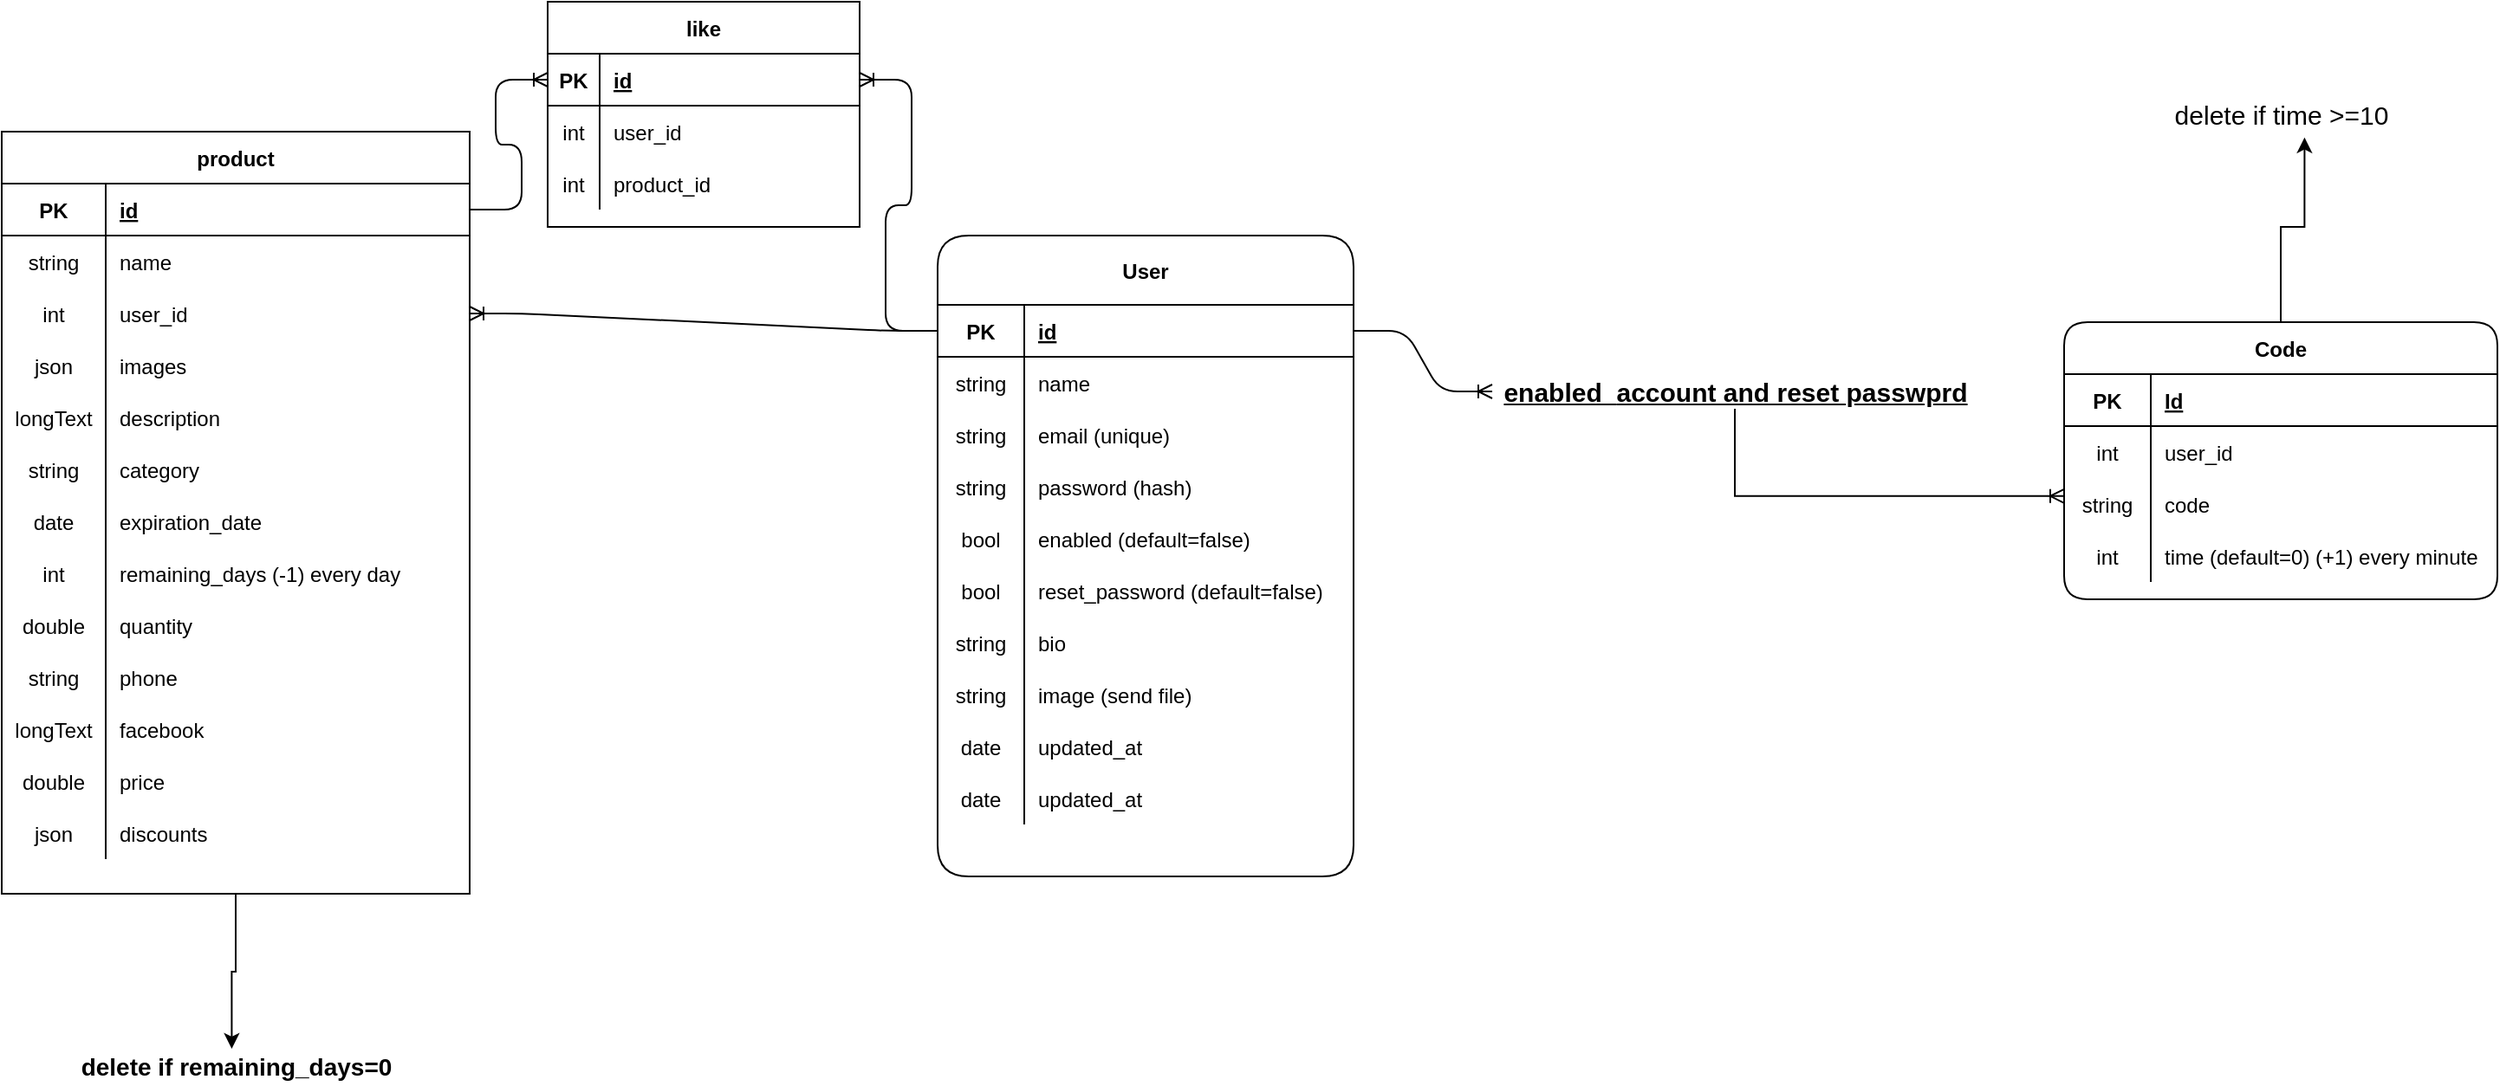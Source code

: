 <mxfile version="13.9.9" type="device"><diagram id="L5lrjn5413zzLC7rgi7X" name="Page-1"><mxGraphModel dx="1205" dy="687" grid="1" gridSize="10" guides="1" tooltips="1" connect="1" arrows="1" fold="1" page="1" pageScale="1" pageWidth="850" pageHeight="1100" math="0" shadow="0"><root><mxCell id="0"/><mxCell id="1" parent="0"/><mxCell id="fD1SsNn5i9WaP2DJgy-u-85" value="User" style="shape=table;startSize=40;container=1;collapsible=1;childLayout=tableLayout;fixedRows=1;rowLines=0;fontStyle=1;align=center;resizeLast=1;rounded=1;shadow=0;labelBackgroundColor=none;fillColor=none;fontColor=none;" parent="1" vertex="1"><mxGeometry x="650" y="180" width="240" height="370" as="geometry"/></mxCell><mxCell id="fD1SsNn5i9WaP2DJgy-u-86" value="" style="shape=partialRectangle;collapsible=0;dropTarget=0;pointerEvents=0;fillColor=none;top=0;left=0;bottom=1;right=0;points=[[0,0.5],[1,0.5]];portConstraint=eastwest;" parent="fD1SsNn5i9WaP2DJgy-u-85" vertex="1"><mxGeometry y="40" width="240" height="30" as="geometry"/></mxCell><mxCell id="fD1SsNn5i9WaP2DJgy-u-87" value="PK" style="shape=partialRectangle;connectable=0;fillColor=none;top=0;left=0;bottom=0;right=0;fontStyle=1;overflow=hidden;" parent="fD1SsNn5i9WaP2DJgy-u-86" vertex="1"><mxGeometry width="50" height="30" as="geometry"/></mxCell><mxCell id="fD1SsNn5i9WaP2DJgy-u-88" value="id" style="shape=partialRectangle;connectable=0;fillColor=none;top=0;left=0;bottom=0;right=0;align=left;spacingLeft=6;fontStyle=5;overflow=hidden;" parent="fD1SsNn5i9WaP2DJgy-u-86" vertex="1"><mxGeometry x="50" width="190" height="30" as="geometry"/></mxCell><mxCell id="fD1SsNn5i9WaP2DJgy-u-89" value="" style="shape=partialRectangle;collapsible=0;dropTarget=0;pointerEvents=0;fillColor=none;top=0;left=0;bottom=0;right=0;points=[[0,0.5],[1,0.5]];portConstraint=eastwest;" parent="fD1SsNn5i9WaP2DJgy-u-85" vertex="1"><mxGeometry y="70" width="240" height="30" as="geometry"/></mxCell><mxCell id="fD1SsNn5i9WaP2DJgy-u-90" value="string" style="shape=partialRectangle;connectable=0;fillColor=none;top=0;left=0;bottom=0;right=0;editable=1;overflow=hidden;" parent="fD1SsNn5i9WaP2DJgy-u-89" vertex="1"><mxGeometry width="50" height="30" as="geometry"/></mxCell><mxCell id="fD1SsNn5i9WaP2DJgy-u-91" value="name" style="shape=partialRectangle;connectable=0;fillColor=none;top=0;left=0;bottom=0;right=0;align=left;spacingLeft=6;overflow=hidden;" parent="fD1SsNn5i9WaP2DJgy-u-89" vertex="1"><mxGeometry x="50" width="190" height="30" as="geometry"/></mxCell><mxCell id="fD1SsNn5i9WaP2DJgy-u-92" value="" style="shape=partialRectangle;collapsible=0;dropTarget=0;pointerEvents=0;fillColor=none;top=0;left=0;bottom=0;right=0;points=[[0,0.5],[1,0.5]];portConstraint=eastwest;" parent="fD1SsNn5i9WaP2DJgy-u-85" vertex="1"><mxGeometry y="100" width="240" height="30" as="geometry"/></mxCell><mxCell id="fD1SsNn5i9WaP2DJgy-u-93" value="string" style="shape=partialRectangle;connectable=0;fillColor=none;top=0;left=0;bottom=0;right=0;editable=1;overflow=hidden;" parent="fD1SsNn5i9WaP2DJgy-u-92" vertex="1"><mxGeometry width="50" height="30" as="geometry"/></mxCell><mxCell id="fD1SsNn5i9WaP2DJgy-u-94" value="email (unique)" style="shape=partialRectangle;connectable=0;fillColor=none;top=0;left=0;bottom=0;right=0;align=left;spacingLeft=6;overflow=hidden;" parent="fD1SsNn5i9WaP2DJgy-u-92" vertex="1"><mxGeometry x="50" width="190" height="30" as="geometry"/></mxCell><mxCell id="fD1SsNn5i9WaP2DJgy-u-95" value="" style="shape=partialRectangle;collapsible=0;dropTarget=0;pointerEvents=0;fillColor=none;top=0;left=0;bottom=0;right=0;points=[[0,0.5],[1,0.5]];portConstraint=eastwest;" parent="fD1SsNn5i9WaP2DJgy-u-85" vertex="1"><mxGeometry y="130" width="240" height="30" as="geometry"/></mxCell><mxCell id="fD1SsNn5i9WaP2DJgy-u-96" value="string" style="shape=partialRectangle;connectable=0;fillColor=none;top=0;left=0;bottom=0;right=0;editable=1;overflow=hidden;" parent="fD1SsNn5i9WaP2DJgy-u-95" vertex="1"><mxGeometry width="50" height="30" as="geometry"/></mxCell><mxCell id="fD1SsNn5i9WaP2DJgy-u-97" value="password (hash)" style="shape=partialRectangle;connectable=0;fillColor=none;top=0;left=0;bottom=0;right=0;align=left;spacingLeft=6;overflow=hidden;" parent="fD1SsNn5i9WaP2DJgy-u-95" vertex="1"><mxGeometry x="50" width="190" height="30" as="geometry"/></mxCell><mxCell id="fD1SsNn5i9WaP2DJgy-u-98" value="" style="shape=partialRectangle;collapsible=0;dropTarget=0;pointerEvents=0;fillColor=none;top=0;left=0;bottom=0;right=0;points=[[0,0.5],[1,0.5]];portConstraint=eastwest;" parent="fD1SsNn5i9WaP2DJgy-u-85" vertex="1"><mxGeometry y="160" width="240" height="30" as="geometry"/></mxCell><mxCell id="fD1SsNn5i9WaP2DJgy-u-99" value="bool" style="shape=partialRectangle;connectable=0;fillColor=none;top=0;left=0;bottom=0;right=0;editable=1;overflow=hidden;" parent="fD1SsNn5i9WaP2DJgy-u-98" vertex="1"><mxGeometry width="50" height="30" as="geometry"/></mxCell><mxCell id="fD1SsNn5i9WaP2DJgy-u-100" value="enabled (default=false)" style="shape=partialRectangle;connectable=0;fillColor=none;top=0;left=0;bottom=0;right=0;align=left;spacingLeft=6;overflow=hidden;" parent="fD1SsNn5i9WaP2DJgy-u-98" vertex="1"><mxGeometry x="50" width="190" height="30" as="geometry"/></mxCell><mxCell id="fD1SsNn5i9WaP2DJgy-u-103" value="" style="shape=partialRectangle;collapsible=0;dropTarget=0;pointerEvents=0;fillColor=none;top=0;left=0;bottom=0;right=0;points=[[0,0.5],[1,0.5]];portConstraint=eastwest;" parent="fD1SsNn5i9WaP2DJgy-u-85" vertex="1"><mxGeometry y="190" width="240" height="30" as="geometry"/></mxCell><mxCell id="fD1SsNn5i9WaP2DJgy-u-104" value="bool" style="shape=partialRectangle;connectable=0;fillColor=none;top=0;left=0;bottom=0;right=0;editable=1;overflow=hidden;" parent="fD1SsNn5i9WaP2DJgy-u-103" vertex="1"><mxGeometry width="50" height="30" as="geometry"/></mxCell><mxCell id="fD1SsNn5i9WaP2DJgy-u-105" value="reset_password (default=false)" style="shape=partialRectangle;connectable=0;fillColor=none;top=0;left=0;bottom=0;right=0;align=left;spacingLeft=6;overflow=hidden;" parent="fD1SsNn5i9WaP2DJgy-u-103" vertex="1"><mxGeometry x="50" width="190" height="30" as="geometry"/></mxCell><mxCell id="fD1SsNn5i9WaP2DJgy-u-106" value="" style="shape=partialRectangle;collapsible=0;dropTarget=0;pointerEvents=0;fillColor=none;top=0;left=0;bottom=0;right=0;points=[[0,0.5],[1,0.5]];portConstraint=eastwest;" parent="fD1SsNn5i9WaP2DJgy-u-85" vertex="1"><mxGeometry y="220" width="240" height="30" as="geometry"/></mxCell><mxCell id="fD1SsNn5i9WaP2DJgy-u-107" value="string" style="shape=partialRectangle;connectable=0;fillColor=none;top=0;left=0;bottom=0;right=0;editable=1;overflow=hidden;" parent="fD1SsNn5i9WaP2DJgy-u-106" vertex="1"><mxGeometry width="50" height="30" as="geometry"/></mxCell><mxCell id="fD1SsNn5i9WaP2DJgy-u-108" value="bio" style="shape=partialRectangle;connectable=0;fillColor=none;top=0;left=0;bottom=0;right=0;align=left;spacingLeft=6;overflow=hidden;" parent="fD1SsNn5i9WaP2DJgy-u-106" vertex="1"><mxGeometry x="50" width="190" height="30" as="geometry"/></mxCell><mxCell id="fD1SsNn5i9WaP2DJgy-u-109" value="" style="shape=partialRectangle;collapsible=0;dropTarget=0;pointerEvents=0;fillColor=none;top=0;left=0;bottom=0;right=0;points=[[0,0.5],[1,0.5]];portConstraint=eastwest;" parent="fD1SsNn5i9WaP2DJgy-u-85" vertex="1"><mxGeometry y="250" width="240" height="30" as="geometry"/></mxCell><mxCell id="fD1SsNn5i9WaP2DJgy-u-110" value="string" style="shape=partialRectangle;connectable=0;fillColor=none;top=0;left=0;bottom=0;right=0;editable=1;overflow=hidden;" parent="fD1SsNn5i9WaP2DJgy-u-109" vertex="1"><mxGeometry width="50" height="30" as="geometry"/></mxCell><mxCell id="fD1SsNn5i9WaP2DJgy-u-111" value="image (send file)" style="shape=partialRectangle;connectable=0;fillColor=none;top=0;left=0;bottom=0;right=0;align=left;spacingLeft=6;overflow=hidden;" parent="fD1SsNn5i9WaP2DJgy-u-109" vertex="1"><mxGeometry x="50" width="190" height="30" as="geometry"/></mxCell><mxCell id="Z0gUD2n7byoX6qBRZ58A-9" value="" style="shape=partialRectangle;collapsible=0;dropTarget=0;pointerEvents=0;fillColor=none;top=0;left=0;bottom=0;right=0;points=[[0,0.5],[1,0.5]];portConstraint=eastwest;" parent="fD1SsNn5i9WaP2DJgy-u-85" vertex="1"><mxGeometry y="280" width="240" height="30" as="geometry"/></mxCell><mxCell id="Z0gUD2n7byoX6qBRZ58A-10" value="date" style="shape=partialRectangle;connectable=0;fillColor=none;top=0;left=0;bottom=0;right=0;editable=1;overflow=hidden;" parent="Z0gUD2n7byoX6qBRZ58A-9" vertex="1"><mxGeometry width="50" height="30" as="geometry"/></mxCell><mxCell id="Z0gUD2n7byoX6qBRZ58A-11" value="updated_at" style="shape=partialRectangle;connectable=0;fillColor=none;top=0;left=0;bottom=0;right=0;align=left;spacingLeft=6;overflow=hidden;" parent="Z0gUD2n7byoX6qBRZ58A-9" vertex="1"><mxGeometry x="50" width="190" height="30" as="geometry"/></mxCell><mxCell id="Z0gUD2n7byoX6qBRZ58A-6" value="" style="shape=partialRectangle;collapsible=0;dropTarget=0;pointerEvents=0;fillColor=none;top=0;left=0;bottom=0;right=0;points=[[0,0.5],[1,0.5]];portConstraint=eastwest;" parent="fD1SsNn5i9WaP2DJgy-u-85" vertex="1"><mxGeometry y="310" width="240" height="30" as="geometry"/></mxCell><mxCell id="Z0gUD2n7byoX6qBRZ58A-7" value="date" style="shape=partialRectangle;connectable=0;fillColor=none;top=0;left=0;bottom=0;right=0;editable=1;overflow=hidden;" parent="Z0gUD2n7byoX6qBRZ58A-6" vertex="1"><mxGeometry width="50" height="30" as="geometry"/></mxCell><mxCell id="Z0gUD2n7byoX6qBRZ58A-8" value="updated_at" style="shape=partialRectangle;connectable=0;fillColor=none;top=0;left=0;bottom=0;right=0;align=left;spacingLeft=6;overflow=hidden;" parent="Z0gUD2n7byoX6qBRZ58A-6" vertex="1"><mxGeometry x="50" width="190" height="30" as="geometry"/></mxCell><mxCell id="E0t5KqTRV-8pTMmiYUm8-40" style="edgeStyle=orthogonalEdgeStyle;rounded=0;orthogonalLoop=1;jettySize=auto;html=1;entryX=0.598;entryY=1.167;entryDx=0;entryDy=0;entryPerimeter=0;" parent="1" source="fD1SsNn5i9WaP2DJgy-u-112" target="fD1SsNn5i9WaP2DJgy-u-132" edge="1"><mxGeometry relative="1" as="geometry"/></mxCell><mxCell id="fD1SsNn5i9WaP2DJgy-u-112" value="Code" style="shape=table;startSize=30;container=1;collapsible=1;childLayout=tableLayout;fixedRows=1;rowLines=0;fontStyle=1;align=center;resizeLast=1;rounded=1;shadow=0;labelBackgroundColor=none;fillColor=none;fontColor=none;" parent="1" vertex="1"><mxGeometry x="1300" y="230" width="250" height="160" as="geometry"/></mxCell><mxCell id="fD1SsNn5i9WaP2DJgy-u-113" value="" style="shape=partialRectangle;collapsible=0;dropTarget=0;pointerEvents=0;fillColor=none;top=0;left=0;bottom=1;right=0;points=[[0,0.5],[1,0.5]];portConstraint=eastwest;" parent="fD1SsNn5i9WaP2DJgy-u-112" vertex="1"><mxGeometry y="30" width="250" height="30" as="geometry"/></mxCell><mxCell id="fD1SsNn5i9WaP2DJgy-u-114" value="PK" style="shape=partialRectangle;connectable=0;fillColor=none;top=0;left=0;bottom=0;right=0;fontStyle=1;overflow=hidden;" parent="fD1SsNn5i9WaP2DJgy-u-113" vertex="1"><mxGeometry width="50" height="30" as="geometry"/></mxCell><mxCell id="fD1SsNn5i9WaP2DJgy-u-115" value="Id" style="shape=partialRectangle;connectable=0;fillColor=none;top=0;left=0;bottom=0;right=0;align=left;spacingLeft=6;fontStyle=5;overflow=hidden;" parent="fD1SsNn5i9WaP2DJgy-u-113" vertex="1"><mxGeometry x="50" width="200" height="30" as="geometry"/></mxCell><mxCell id="fD1SsNn5i9WaP2DJgy-u-116" value="" style="shape=partialRectangle;collapsible=0;dropTarget=0;pointerEvents=0;fillColor=none;top=0;left=0;bottom=0;right=0;points=[[0,0.5],[1,0.5]];portConstraint=eastwest;" parent="fD1SsNn5i9WaP2DJgy-u-112" vertex="1"><mxGeometry y="60" width="250" height="30" as="geometry"/></mxCell><mxCell id="fD1SsNn5i9WaP2DJgy-u-117" value="int" style="shape=partialRectangle;connectable=0;fillColor=none;top=0;left=0;bottom=0;right=0;editable=1;overflow=hidden;" parent="fD1SsNn5i9WaP2DJgy-u-116" vertex="1"><mxGeometry width="50" height="30" as="geometry"/></mxCell><mxCell id="fD1SsNn5i9WaP2DJgy-u-118" value="user_id" style="shape=partialRectangle;connectable=0;fillColor=none;top=0;left=0;bottom=0;right=0;align=left;spacingLeft=6;overflow=hidden;" parent="fD1SsNn5i9WaP2DJgy-u-116" vertex="1"><mxGeometry x="50" width="200" height="30" as="geometry"/></mxCell><mxCell id="fD1SsNn5i9WaP2DJgy-u-119" value="" style="shape=partialRectangle;collapsible=0;dropTarget=0;pointerEvents=0;fillColor=none;top=0;left=0;bottom=0;right=0;points=[[0,0.5],[1,0.5]];portConstraint=eastwest;" parent="fD1SsNn5i9WaP2DJgy-u-112" vertex="1"><mxGeometry y="90" width="250" height="30" as="geometry"/></mxCell><mxCell id="fD1SsNn5i9WaP2DJgy-u-120" value="string" style="shape=partialRectangle;connectable=0;fillColor=none;top=0;left=0;bottom=0;right=0;editable=1;overflow=hidden;" parent="fD1SsNn5i9WaP2DJgy-u-119" vertex="1"><mxGeometry width="50" height="30" as="geometry"/></mxCell><mxCell id="fD1SsNn5i9WaP2DJgy-u-121" value="code" style="shape=partialRectangle;connectable=0;fillColor=none;top=0;left=0;bottom=0;right=0;align=left;spacingLeft=6;overflow=hidden;" parent="fD1SsNn5i9WaP2DJgy-u-119" vertex="1"><mxGeometry x="50" width="200" height="30" as="geometry"/></mxCell><mxCell id="fD1SsNn5i9WaP2DJgy-u-122" value="" style="shape=partialRectangle;collapsible=0;dropTarget=0;pointerEvents=0;fillColor=none;top=0;left=0;bottom=0;right=0;points=[[0,0.5],[1,0.5]];portConstraint=eastwest;" parent="fD1SsNn5i9WaP2DJgy-u-112" vertex="1"><mxGeometry y="120" width="250" height="30" as="geometry"/></mxCell><mxCell id="fD1SsNn5i9WaP2DJgy-u-123" value="int" style="shape=partialRectangle;connectable=0;fillColor=none;top=0;left=0;bottom=0;right=0;editable=1;overflow=hidden;" parent="fD1SsNn5i9WaP2DJgy-u-122" vertex="1"><mxGeometry width="50" height="30" as="geometry"/></mxCell><mxCell id="fD1SsNn5i9WaP2DJgy-u-124" value="time (default=0) (+1) every minute" style="shape=partialRectangle;connectable=0;fillColor=none;top=0;left=0;bottom=0;right=0;align=left;spacingLeft=6;overflow=hidden;" parent="fD1SsNn5i9WaP2DJgy-u-122" vertex="1"><mxGeometry x="50" width="200" height="30" as="geometry"/></mxCell><mxCell id="fD1SsNn5i9WaP2DJgy-u-132" value="delete if time &amp;gt;=10" style="text;html=1;align=center;verticalAlign=middle;resizable=0;points=[];autosize=1;fontSize=15;fontColor=none;" parent="1" vertex="1"><mxGeometry x="1355" y="100" width="140" height="20" as="geometry"/></mxCell><mxCell id="N4mVCZZZkyChODvuj_yT-3" style="edgeStyle=orthogonalEdgeStyle;rounded=0;orthogonalLoop=1;jettySize=auto;html=1;entryX=0;entryY=0.347;entryDx=0;entryDy=0;entryPerimeter=0;endArrow=ERoneToMany;endFill=0;" parent="1" source="fD1SsNn5i9WaP2DJgy-u-127" target="fD1SsNn5i9WaP2DJgy-u-119" edge="1"><mxGeometry relative="1" as="geometry"/></mxCell><mxCell id="fD1SsNn5i9WaP2DJgy-u-127" value="&lt;span style=&quot;text-align: left; font-size: 15px;&quot;&gt;enabled&amp;nbsp;&amp;nbsp;&lt;/span&gt;account and reset passwprd" style="text;html=1;align=center;verticalAlign=middle;resizable=0;points=[];autosize=1;fontColor=none;fontSize=15;fontStyle=5" parent="1" vertex="1"><mxGeometry x="970" y="260" width="280" height="20" as="geometry"/></mxCell><mxCell id="6EKZRa0C4NnHS9vJU1Vz-1" value="" style="edgeStyle=entityRelationEdgeStyle;fontSize=12;html=1;endArrow=ERoneToMany;exitX=1;exitY=0.5;exitDx=0;exitDy=0;entryX=0;entryY=0.5;entryDx=0;entryDy=0;" parent="1" source="fD1SsNn5i9WaP2DJgy-u-86" target="fD1SsNn5i9WaP2DJgy-u-127" edge="1"><mxGeometry width="100" height="100" relative="1" as="geometry"><mxPoint x="250" y="55" as="sourcePoint"/><mxPoint x="565" y="205" as="targetPoint"/></mxGeometry></mxCell><mxCell id="Vpz0bHIkfxew4GjpV3L3-1" style="edgeStyle=orthogonalEdgeStyle;rounded=0;orthogonalLoop=1;jettySize=auto;html=1;entryX=0.488;entryY=-0.025;entryDx=0;entryDy=0;entryPerimeter=0;" parent="1" source="E0t5KqTRV-8pTMmiYUm8-1" target="Vpz0bHIkfxew4GjpV3L3-2" edge="1"><mxGeometry relative="1" as="geometry"><mxPoint x="230" y="670" as="targetPoint"/></mxGeometry></mxCell><mxCell id="E0t5KqTRV-8pTMmiYUm8-1" value="product" style="shape=table;startSize=30;container=1;collapsible=1;childLayout=tableLayout;fixedRows=1;rowLines=0;fontStyle=1;align=center;resizeLast=1;" parent="1" vertex="1"><mxGeometry x="110" y="120" width="270" height="440" as="geometry"/></mxCell><mxCell id="E0t5KqTRV-8pTMmiYUm8-2" value="" style="shape=partialRectangle;collapsible=0;dropTarget=0;pointerEvents=0;fillColor=none;top=0;left=0;bottom=1;right=0;points=[[0,0.5],[1,0.5]];portConstraint=eastwest;" parent="E0t5KqTRV-8pTMmiYUm8-1" vertex="1"><mxGeometry y="30" width="270" height="30" as="geometry"/></mxCell><mxCell id="E0t5KqTRV-8pTMmiYUm8-3" value="PK" style="shape=partialRectangle;connectable=0;fillColor=none;top=0;left=0;bottom=0;right=0;fontStyle=1;overflow=hidden;" parent="E0t5KqTRV-8pTMmiYUm8-2" vertex="1"><mxGeometry width="60" height="30" as="geometry"/></mxCell><mxCell id="E0t5KqTRV-8pTMmiYUm8-4" value="id" style="shape=partialRectangle;connectable=0;fillColor=none;top=0;left=0;bottom=0;right=0;align=left;spacingLeft=6;fontStyle=5;overflow=hidden;" parent="E0t5KqTRV-8pTMmiYUm8-2" vertex="1"><mxGeometry x="60" width="210" height="30" as="geometry"/></mxCell><mxCell id="E0t5KqTRV-8pTMmiYUm8-5" value="" style="shape=partialRectangle;collapsible=0;dropTarget=0;pointerEvents=0;fillColor=none;top=0;left=0;bottom=0;right=0;points=[[0,0.5],[1,0.5]];portConstraint=eastwest;" parent="E0t5KqTRV-8pTMmiYUm8-1" vertex="1"><mxGeometry y="60" width="270" height="30" as="geometry"/></mxCell><mxCell id="E0t5KqTRV-8pTMmiYUm8-6" value="string" style="shape=partialRectangle;connectable=0;fillColor=none;top=0;left=0;bottom=0;right=0;editable=1;overflow=hidden;" parent="E0t5KqTRV-8pTMmiYUm8-5" vertex="1"><mxGeometry width="60" height="30" as="geometry"/></mxCell><mxCell id="E0t5KqTRV-8pTMmiYUm8-7" value="name" style="shape=partialRectangle;connectable=0;fillColor=none;top=0;left=0;bottom=0;right=0;align=left;spacingLeft=6;overflow=hidden;" parent="E0t5KqTRV-8pTMmiYUm8-5" vertex="1"><mxGeometry x="60" width="210" height="30" as="geometry"/></mxCell><mxCell id="E0t5KqTRV-8pTMmiYUm8-8" value="" style="shape=partialRectangle;collapsible=0;dropTarget=0;pointerEvents=0;fillColor=none;top=0;left=0;bottom=0;right=0;points=[[0,0.5],[1,0.5]];portConstraint=eastwest;" parent="E0t5KqTRV-8pTMmiYUm8-1" vertex="1"><mxGeometry y="90" width="270" height="30" as="geometry"/></mxCell><mxCell id="E0t5KqTRV-8pTMmiYUm8-9" value="int" style="shape=partialRectangle;connectable=0;fillColor=none;top=0;left=0;bottom=0;right=0;editable=1;overflow=hidden;" parent="E0t5KqTRV-8pTMmiYUm8-8" vertex="1"><mxGeometry width="60" height="30" as="geometry"/></mxCell><mxCell id="E0t5KqTRV-8pTMmiYUm8-10" value="user_id" style="shape=partialRectangle;connectable=0;fillColor=none;top=0;left=0;bottom=0;right=0;align=left;spacingLeft=6;overflow=hidden;" parent="E0t5KqTRV-8pTMmiYUm8-8" vertex="1"><mxGeometry x="60" width="210" height="30" as="geometry"/></mxCell><mxCell id="E0t5KqTRV-8pTMmiYUm8-11" value="" style="shape=partialRectangle;collapsible=0;dropTarget=0;pointerEvents=0;fillColor=none;top=0;left=0;bottom=0;right=0;points=[[0,0.5],[1,0.5]];portConstraint=eastwest;" parent="E0t5KqTRV-8pTMmiYUm8-1" vertex="1"><mxGeometry y="120" width="270" height="30" as="geometry"/></mxCell><mxCell id="E0t5KqTRV-8pTMmiYUm8-12" value="json" style="shape=partialRectangle;connectable=0;fillColor=none;top=0;left=0;bottom=0;right=0;editable=1;overflow=hidden;" parent="E0t5KqTRV-8pTMmiYUm8-11" vertex="1"><mxGeometry width="60" height="30" as="geometry"/></mxCell><mxCell id="E0t5KqTRV-8pTMmiYUm8-13" value="images" style="shape=partialRectangle;connectable=0;fillColor=none;top=0;left=0;bottom=0;right=0;align=left;spacingLeft=6;overflow=hidden;" parent="E0t5KqTRV-8pTMmiYUm8-11" vertex="1"><mxGeometry x="60" width="210" height="30" as="geometry"/></mxCell><mxCell id="E0t5KqTRV-8pTMmiYUm8-14" value="" style="shape=partialRectangle;collapsible=0;dropTarget=0;pointerEvents=0;fillColor=none;top=0;left=0;bottom=0;right=0;points=[[0,0.5],[1,0.5]];portConstraint=eastwest;" parent="E0t5KqTRV-8pTMmiYUm8-1" vertex="1"><mxGeometry y="150" width="270" height="30" as="geometry"/></mxCell><mxCell id="E0t5KqTRV-8pTMmiYUm8-15" value="longText" style="shape=partialRectangle;connectable=0;fillColor=none;top=0;left=0;bottom=0;right=0;editable=1;overflow=hidden;" parent="E0t5KqTRV-8pTMmiYUm8-14" vertex="1"><mxGeometry width="60" height="30" as="geometry"/></mxCell><mxCell id="E0t5KqTRV-8pTMmiYUm8-16" value="description" style="shape=partialRectangle;connectable=0;fillColor=none;top=0;left=0;bottom=0;right=0;align=left;spacingLeft=6;overflow=hidden;" parent="E0t5KqTRV-8pTMmiYUm8-14" vertex="1"><mxGeometry x="60" width="210" height="30" as="geometry"/></mxCell><mxCell id="E0t5KqTRV-8pTMmiYUm8-17" value="" style="shape=partialRectangle;collapsible=0;dropTarget=0;pointerEvents=0;fillColor=none;top=0;left=0;bottom=0;right=0;points=[[0,0.5],[1,0.5]];portConstraint=eastwest;" parent="E0t5KqTRV-8pTMmiYUm8-1" vertex="1"><mxGeometry y="180" width="270" height="30" as="geometry"/></mxCell><mxCell id="E0t5KqTRV-8pTMmiYUm8-18" value="string" style="shape=partialRectangle;connectable=0;fillColor=none;top=0;left=0;bottom=0;right=0;editable=1;overflow=hidden;" parent="E0t5KqTRV-8pTMmiYUm8-17" vertex="1"><mxGeometry width="60" height="30" as="geometry"/></mxCell><mxCell id="E0t5KqTRV-8pTMmiYUm8-19" value="category" style="shape=partialRectangle;connectable=0;fillColor=none;top=0;left=0;bottom=0;right=0;align=left;spacingLeft=6;overflow=hidden;" parent="E0t5KqTRV-8pTMmiYUm8-17" vertex="1"><mxGeometry x="60" width="210" height="30" as="geometry"/></mxCell><mxCell id="E0t5KqTRV-8pTMmiYUm8-20" value="" style="shape=partialRectangle;collapsible=0;dropTarget=0;pointerEvents=0;fillColor=none;top=0;left=0;bottom=0;right=0;points=[[0,0.5],[1,0.5]];portConstraint=eastwest;" parent="E0t5KqTRV-8pTMmiYUm8-1" vertex="1"><mxGeometry y="210" width="270" height="30" as="geometry"/></mxCell><mxCell id="E0t5KqTRV-8pTMmiYUm8-21" value="date" style="shape=partialRectangle;connectable=0;fillColor=none;top=0;left=0;bottom=0;right=0;editable=1;overflow=hidden;" parent="E0t5KqTRV-8pTMmiYUm8-20" vertex="1"><mxGeometry width="60" height="30" as="geometry"/></mxCell><mxCell id="E0t5KqTRV-8pTMmiYUm8-22" value="expiration_date" style="shape=partialRectangle;connectable=0;fillColor=none;top=0;left=0;bottom=0;right=0;align=left;spacingLeft=6;overflow=hidden;" parent="E0t5KqTRV-8pTMmiYUm8-20" vertex="1"><mxGeometry x="60" width="210" height="30" as="geometry"/></mxCell><mxCell id="qtdpl0ZIklRepxSTD32L-1" value="" style="shape=partialRectangle;collapsible=0;dropTarget=0;pointerEvents=0;fillColor=none;top=0;left=0;bottom=0;right=0;points=[[0,0.5],[1,0.5]];portConstraint=eastwest;" parent="E0t5KqTRV-8pTMmiYUm8-1" vertex="1"><mxGeometry y="240" width="270" height="30" as="geometry"/></mxCell><mxCell id="qtdpl0ZIklRepxSTD32L-2" value="int" style="shape=partialRectangle;connectable=0;fillColor=none;top=0;left=0;bottom=0;right=0;editable=1;overflow=hidden;" parent="qtdpl0ZIklRepxSTD32L-1" vertex="1"><mxGeometry width="60" height="30" as="geometry"/></mxCell><mxCell id="qtdpl0ZIklRepxSTD32L-3" value="remaining_days (-1) every day" style="shape=partialRectangle;connectable=0;fillColor=none;top=0;left=0;bottom=0;right=0;align=left;spacingLeft=6;overflow=hidden;" parent="qtdpl0ZIklRepxSTD32L-1" vertex="1"><mxGeometry x="60" width="210" height="30" as="geometry"/></mxCell><mxCell id="E0t5KqTRV-8pTMmiYUm8-23" value="" style="shape=partialRectangle;collapsible=0;dropTarget=0;pointerEvents=0;fillColor=none;top=0;left=0;bottom=0;right=0;points=[[0,0.5],[1,0.5]];portConstraint=eastwest;" parent="E0t5KqTRV-8pTMmiYUm8-1" vertex="1"><mxGeometry y="270" width="270" height="30" as="geometry"/></mxCell><mxCell id="E0t5KqTRV-8pTMmiYUm8-24" value="double" style="shape=partialRectangle;connectable=0;fillColor=none;top=0;left=0;bottom=0;right=0;editable=1;overflow=hidden;" parent="E0t5KqTRV-8pTMmiYUm8-23" vertex="1"><mxGeometry width="60" height="30" as="geometry"/></mxCell><mxCell id="E0t5KqTRV-8pTMmiYUm8-25" value="quantity" style="shape=partialRectangle;connectable=0;fillColor=none;top=0;left=0;bottom=0;right=0;align=left;spacingLeft=6;overflow=hidden;" parent="E0t5KqTRV-8pTMmiYUm8-23" vertex="1"><mxGeometry x="60" width="210" height="30" as="geometry"/></mxCell><mxCell id="E0t5KqTRV-8pTMmiYUm8-26" value="" style="shape=partialRectangle;collapsible=0;dropTarget=0;pointerEvents=0;fillColor=none;top=0;left=0;bottom=0;right=0;points=[[0,0.5],[1,0.5]];portConstraint=eastwest;" parent="E0t5KqTRV-8pTMmiYUm8-1" vertex="1"><mxGeometry y="300" width="270" height="30" as="geometry"/></mxCell><mxCell id="E0t5KqTRV-8pTMmiYUm8-27" value="string" style="shape=partialRectangle;connectable=0;fillColor=none;top=0;left=0;bottom=0;right=0;editable=1;overflow=hidden;" parent="E0t5KqTRV-8pTMmiYUm8-26" vertex="1"><mxGeometry width="60" height="30" as="geometry"/></mxCell><mxCell id="E0t5KqTRV-8pTMmiYUm8-28" value="phone" style="shape=partialRectangle;connectable=0;fillColor=none;top=0;left=0;bottom=0;right=0;align=left;spacingLeft=6;overflow=hidden;" parent="E0t5KqTRV-8pTMmiYUm8-26" vertex="1"><mxGeometry x="60" width="210" height="30" as="geometry"/></mxCell><mxCell id="E0t5KqTRV-8pTMmiYUm8-29" value="" style="shape=partialRectangle;collapsible=0;dropTarget=0;pointerEvents=0;fillColor=none;top=0;left=0;bottom=0;right=0;points=[[0,0.5],[1,0.5]];portConstraint=eastwest;" parent="E0t5KqTRV-8pTMmiYUm8-1" vertex="1"><mxGeometry y="330" width="270" height="30" as="geometry"/></mxCell><mxCell id="E0t5KqTRV-8pTMmiYUm8-30" value="longText" style="shape=partialRectangle;connectable=0;fillColor=none;top=0;left=0;bottom=0;right=0;editable=1;overflow=hidden;" parent="E0t5KqTRV-8pTMmiYUm8-29" vertex="1"><mxGeometry width="60" height="30" as="geometry"/></mxCell><mxCell id="E0t5KqTRV-8pTMmiYUm8-31" value="facebook" style="shape=partialRectangle;connectable=0;fillColor=none;top=0;left=0;bottom=0;right=0;align=left;spacingLeft=6;overflow=hidden;" parent="E0t5KqTRV-8pTMmiYUm8-29" vertex="1"><mxGeometry x="60" width="210" height="30" as="geometry"/></mxCell><mxCell id="E0t5KqTRV-8pTMmiYUm8-32" value="" style="shape=partialRectangle;collapsible=0;dropTarget=0;pointerEvents=0;fillColor=none;top=0;left=0;bottom=0;right=0;points=[[0,0.5],[1,0.5]];portConstraint=eastwest;" parent="E0t5KqTRV-8pTMmiYUm8-1" vertex="1"><mxGeometry y="360" width="270" height="30" as="geometry"/></mxCell><mxCell id="E0t5KqTRV-8pTMmiYUm8-33" value="double" style="shape=partialRectangle;connectable=0;fillColor=none;top=0;left=0;bottom=0;right=0;editable=1;overflow=hidden;" parent="E0t5KqTRV-8pTMmiYUm8-32" vertex="1"><mxGeometry width="60" height="30" as="geometry"/></mxCell><mxCell id="E0t5KqTRV-8pTMmiYUm8-34" value="price" style="shape=partialRectangle;connectable=0;fillColor=none;top=0;left=0;bottom=0;right=0;align=left;spacingLeft=6;overflow=hidden;" parent="E0t5KqTRV-8pTMmiYUm8-32" vertex="1"><mxGeometry x="60" width="210" height="30" as="geometry"/></mxCell><mxCell id="E0t5KqTRV-8pTMmiYUm8-35" value="" style="shape=partialRectangle;collapsible=0;dropTarget=0;pointerEvents=0;fillColor=none;top=0;left=0;bottom=0;right=0;points=[[0,0.5],[1,0.5]];portConstraint=eastwest;" parent="E0t5KqTRV-8pTMmiYUm8-1" vertex="1"><mxGeometry y="390" width="270" height="30" as="geometry"/></mxCell><mxCell id="E0t5KqTRV-8pTMmiYUm8-36" value="json" style="shape=partialRectangle;connectable=0;fillColor=none;top=0;left=0;bottom=0;right=0;editable=1;overflow=hidden;" parent="E0t5KqTRV-8pTMmiYUm8-35" vertex="1"><mxGeometry width="60" height="30" as="geometry"/></mxCell><mxCell id="E0t5KqTRV-8pTMmiYUm8-37" value="discounts" style="shape=partialRectangle;connectable=0;fillColor=none;top=0;left=0;bottom=0;right=0;align=left;spacingLeft=6;overflow=hidden;" parent="E0t5KqTRV-8pTMmiYUm8-35" vertex="1"><mxGeometry x="60" width="210" height="30" as="geometry"/></mxCell><mxCell id="E0t5KqTRV-8pTMmiYUm8-38" value="" style="edgeStyle=entityRelationEdgeStyle;fontSize=12;html=1;endArrow=ERoneToMany;entryX=1;entryY=0.5;entryDx=0;entryDy=0;exitX=0;exitY=0.5;exitDx=0;exitDy=0;" parent="1" source="fD1SsNn5i9WaP2DJgy-u-86" target="E0t5KqTRV-8pTMmiYUm8-8" edge="1"><mxGeometry width="100" height="100" relative="1" as="geometry"><mxPoint x="340" y="240" as="sourcePoint"/><mxPoint x="430" y="180" as="targetPoint"/></mxGeometry></mxCell><mxCell id="Vpz0bHIkfxew4GjpV3L3-2" value="&lt;b style=&quot;font-size: 14px&quot;&gt;&lt;span&gt;delete if&amp;nbsp;&lt;/span&gt;&lt;span&gt;remaining_days&lt;/span&gt;&lt;span&gt;=0&lt;/span&gt;&lt;/b&gt;" style="text;html=1;align=center;verticalAlign=middle;resizable=0;points=[];autosize=1;" parent="1" vertex="1"><mxGeometry x="150" y="650" width="190" height="20" as="geometry"/></mxCell><mxCell id="cBgv1hnbeDa3hgrfVSUV-1" value="like" style="shape=table;startSize=30;container=1;collapsible=1;childLayout=tableLayout;fixedRows=1;rowLines=0;fontStyle=1;align=center;resizeLast=1;" vertex="1" parent="1"><mxGeometry x="425" y="45" width="180" height="130" as="geometry"/></mxCell><mxCell id="cBgv1hnbeDa3hgrfVSUV-2" value="" style="shape=partialRectangle;collapsible=0;dropTarget=0;pointerEvents=0;fillColor=none;top=0;left=0;bottom=1;right=0;points=[[0,0.5],[1,0.5]];portConstraint=eastwest;" vertex="1" parent="cBgv1hnbeDa3hgrfVSUV-1"><mxGeometry y="30" width="180" height="30" as="geometry"/></mxCell><mxCell id="cBgv1hnbeDa3hgrfVSUV-3" value="PK" style="shape=partialRectangle;connectable=0;fillColor=none;top=0;left=0;bottom=0;right=0;fontStyle=1;overflow=hidden;" vertex="1" parent="cBgv1hnbeDa3hgrfVSUV-2"><mxGeometry width="30" height="30" as="geometry"/></mxCell><mxCell id="cBgv1hnbeDa3hgrfVSUV-4" value="id" style="shape=partialRectangle;connectable=0;fillColor=none;top=0;left=0;bottom=0;right=0;align=left;spacingLeft=6;fontStyle=5;overflow=hidden;" vertex="1" parent="cBgv1hnbeDa3hgrfVSUV-2"><mxGeometry x="30" width="150" height="30" as="geometry"/></mxCell><mxCell id="cBgv1hnbeDa3hgrfVSUV-5" value="" style="shape=partialRectangle;collapsible=0;dropTarget=0;pointerEvents=0;fillColor=none;top=0;left=0;bottom=0;right=0;points=[[0,0.5],[1,0.5]];portConstraint=eastwest;" vertex="1" parent="cBgv1hnbeDa3hgrfVSUV-1"><mxGeometry y="60" width="180" height="30" as="geometry"/></mxCell><mxCell id="cBgv1hnbeDa3hgrfVSUV-6" value="int" style="shape=partialRectangle;connectable=0;fillColor=none;top=0;left=0;bottom=0;right=0;editable=1;overflow=hidden;" vertex="1" parent="cBgv1hnbeDa3hgrfVSUV-5"><mxGeometry width="30" height="30" as="geometry"/></mxCell><mxCell id="cBgv1hnbeDa3hgrfVSUV-7" value="user_id" style="shape=partialRectangle;connectable=0;fillColor=none;top=0;left=0;bottom=0;right=0;align=left;spacingLeft=6;overflow=hidden;" vertex="1" parent="cBgv1hnbeDa3hgrfVSUV-5"><mxGeometry x="30" width="150" height="30" as="geometry"/></mxCell><mxCell id="cBgv1hnbeDa3hgrfVSUV-8" value="" style="shape=partialRectangle;collapsible=0;dropTarget=0;pointerEvents=0;fillColor=none;top=0;left=0;bottom=0;right=0;points=[[0,0.5],[1,0.5]];portConstraint=eastwest;" vertex="1" parent="cBgv1hnbeDa3hgrfVSUV-1"><mxGeometry y="90" width="180" height="30" as="geometry"/></mxCell><mxCell id="cBgv1hnbeDa3hgrfVSUV-9" value="int" style="shape=partialRectangle;connectable=0;fillColor=none;top=0;left=0;bottom=0;right=0;editable=1;overflow=hidden;" vertex="1" parent="cBgv1hnbeDa3hgrfVSUV-8"><mxGeometry width="30" height="30" as="geometry"/></mxCell><mxCell id="cBgv1hnbeDa3hgrfVSUV-10" value="product_id" style="shape=partialRectangle;connectable=0;fillColor=none;top=0;left=0;bottom=0;right=0;align=left;spacingLeft=6;overflow=hidden;" vertex="1" parent="cBgv1hnbeDa3hgrfVSUV-8"><mxGeometry x="30" width="150" height="30" as="geometry"/></mxCell><mxCell id="cBgv1hnbeDa3hgrfVSUV-22" value="" style="edgeStyle=entityRelationEdgeStyle;fontSize=12;html=1;endArrow=ERoneToMany;entryX=1;entryY=0.5;entryDx=0;entryDy=0;exitX=0;exitY=0.5;exitDx=0;exitDy=0;" edge="1" parent="1" source="fD1SsNn5i9WaP2DJgy-u-86" target="cBgv1hnbeDa3hgrfVSUV-2"><mxGeometry width="100" height="100" relative="1" as="geometry"><mxPoint x="680" y="145" as="sourcePoint"/><mxPoint x="780" y="45" as="targetPoint"/></mxGeometry></mxCell><mxCell id="cBgv1hnbeDa3hgrfVSUV-23" value="" style="edgeStyle=entityRelationEdgeStyle;fontSize=12;html=1;endArrow=ERoneToMany;entryX=0;entryY=0.5;entryDx=0;entryDy=0;exitX=1;exitY=0.5;exitDx=0;exitDy=0;" edge="1" parent="1" source="E0t5KqTRV-8pTMmiYUm8-2" target="cBgv1hnbeDa3hgrfVSUV-2"><mxGeometry width="100" height="100" relative="1" as="geometry"><mxPoint x="280" y="110" as="sourcePoint"/><mxPoint x="380" y="10" as="targetPoint"/></mxGeometry></mxCell></root></mxGraphModel></diagram></mxfile>